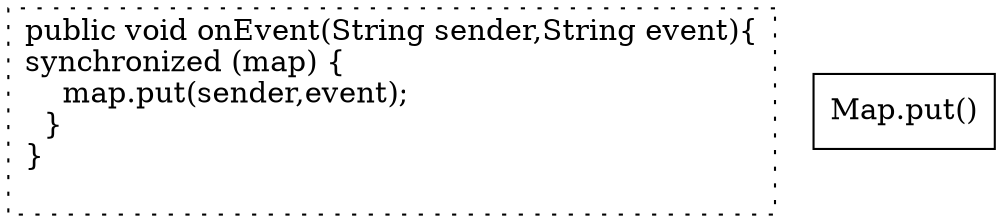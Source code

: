 digraph "Test_sync.onEvent#String#String#" {
0 [label="public void onEvent(String sender,String event){\lsynchronized (map) {\l    map.put(sender,event);\l  }\l}\l\l" shape=box style=dotted]
1 [label="Map.put()" shape=box]
}